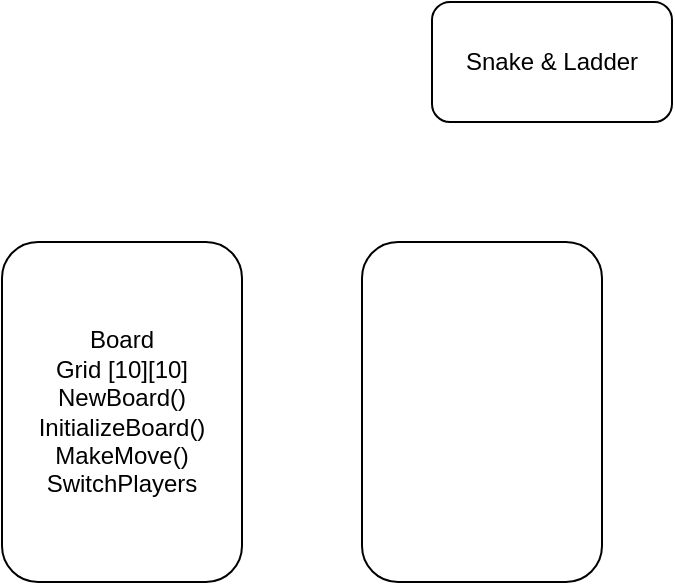 <mxfile version="28.1.1">
  <diagram name="Page-1" id="0tki0pQY7JVeOgvnjVLD">
    <mxGraphModel dx="976" dy="752" grid="1" gridSize="10" guides="1" tooltips="1" connect="1" arrows="1" fold="1" page="1" pageScale="1" pageWidth="850" pageHeight="1100" math="0" shadow="0">
      <root>
        <mxCell id="0" />
        <mxCell id="1" parent="0" />
        <mxCell id="k_BbuLYQrY9MgL3rdKBu-2" value="Snake &amp;amp; Ladder" style="rounded=1;whiteSpace=wrap;html=1;" vertex="1" parent="1">
          <mxGeometry x="305" y="130" width="120" height="60" as="geometry" />
        </mxCell>
        <mxCell id="k_BbuLYQrY9MgL3rdKBu-3" value="Board&lt;div&gt;Grid [10][10]&lt;/div&gt;&lt;div&gt;NewBoard()&lt;br&gt;InitializeBoard()&lt;/div&gt;&lt;div&gt;MakeMove()&lt;/div&gt;&lt;div&gt;SwitchPlayers&lt;/div&gt;" style="rounded=1;whiteSpace=wrap;html=1;" vertex="1" parent="1">
          <mxGeometry x="90" y="250" width="120" height="170" as="geometry" />
        </mxCell>
        <mxCell id="k_BbuLYQrY9MgL3rdKBu-4" value="" style="rounded=1;whiteSpace=wrap;html=1;" vertex="1" parent="1">
          <mxGeometry x="270" y="250" width="120" height="170" as="geometry" />
        </mxCell>
      </root>
    </mxGraphModel>
  </diagram>
</mxfile>
